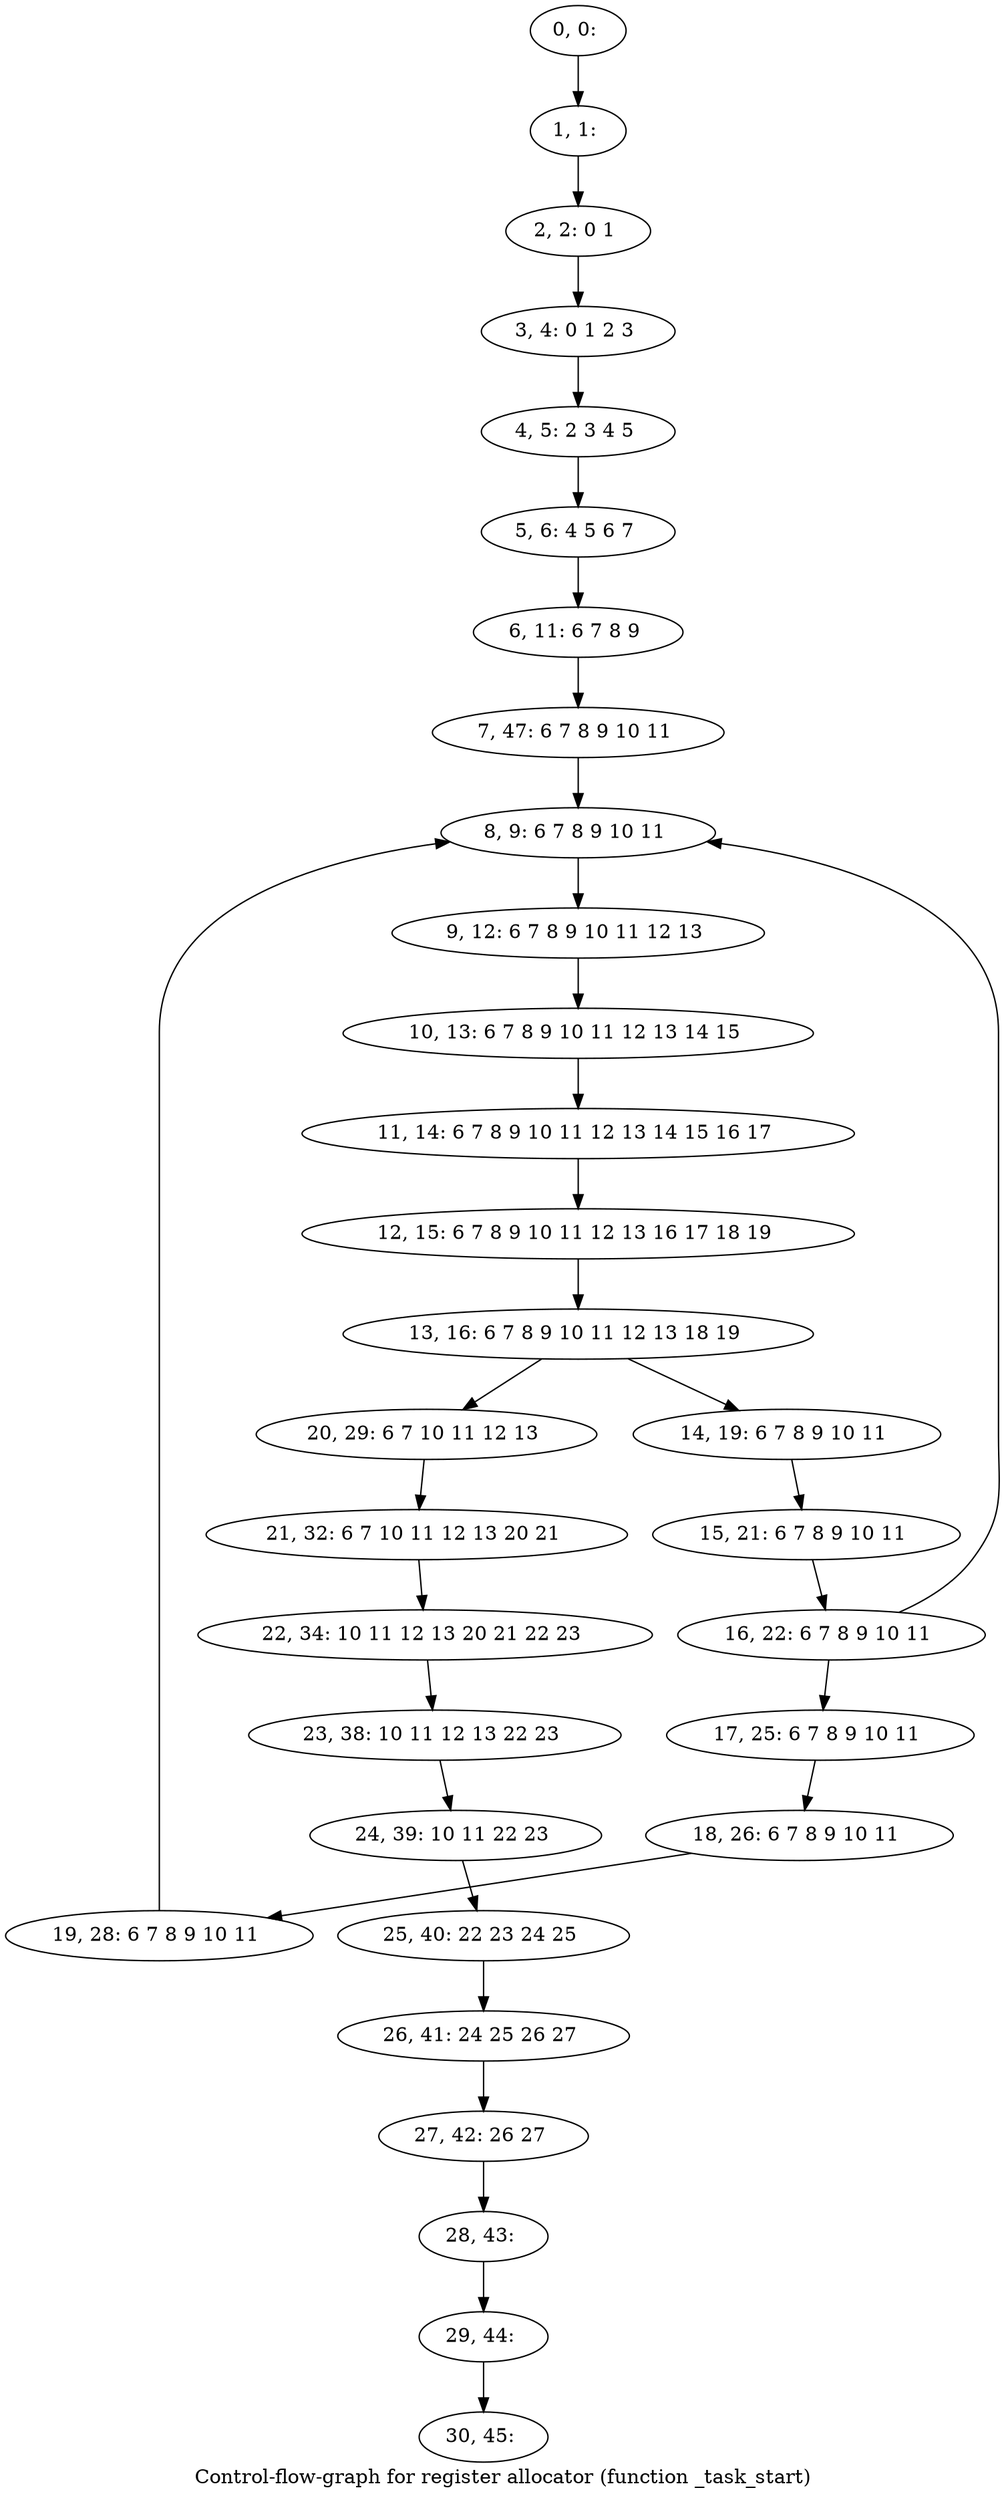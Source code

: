 digraph G {
graph [label="Control-flow-graph for register allocator (function _task_start)"]
0[label="0, 0: "];
1[label="1, 1: "];
2[label="2, 2: 0 1 "];
3[label="3, 4: 0 1 2 3 "];
4[label="4, 5: 2 3 4 5 "];
5[label="5, 6: 4 5 6 7 "];
6[label="6, 11: 6 7 8 9 "];
7[label="7, 47: 6 7 8 9 10 11 "];
8[label="8, 9: 6 7 8 9 10 11 "];
9[label="9, 12: 6 7 8 9 10 11 12 13 "];
10[label="10, 13: 6 7 8 9 10 11 12 13 14 15 "];
11[label="11, 14: 6 7 8 9 10 11 12 13 14 15 16 17 "];
12[label="12, 15: 6 7 8 9 10 11 12 13 16 17 18 19 "];
13[label="13, 16: 6 7 8 9 10 11 12 13 18 19 "];
14[label="14, 19: 6 7 8 9 10 11 "];
15[label="15, 21: 6 7 8 9 10 11 "];
16[label="16, 22: 6 7 8 9 10 11 "];
17[label="17, 25: 6 7 8 9 10 11 "];
18[label="18, 26: 6 7 8 9 10 11 "];
19[label="19, 28: 6 7 8 9 10 11 "];
20[label="20, 29: 6 7 10 11 12 13 "];
21[label="21, 32: 6 7 10 11 12 13 20 21 "];
22[label="22, 34: 10 11 12 13 20 21 22 23 "];
23[label="23, 38: 10 11 12 13 22 23 "];
24[label="24, 39: 10 11 22 23 "];
25[label="25, 40: 22 23 24 25 "];
26[label="26, 41: 24 25 26 27 "];
27[label="27, 42: 26 27 "];
28[label="28, 43: "];
29[label="29, 44: "];
30[label="30, 45: "];
0->1 ;
1->2 ;
2->3 ;
3->4 ;
4->5 ;
5->6 ;
6->7 ;
7->8 ;
8->9 ;
9->10 ;
10->11 ;
11->12 ;
12->13 ;
13->14 ;
13->20 ;
14->15 ;
15->16 ;
16->17 ;
16->8 ;
17->18 ;
18->19 ;
19->8 ;
20->21 ;
21->22 ;
22->23 ;
23->24 ;
24->25 ;
25->26 ;
26->27 ;
27->28 ;
28->29 ;
29->30 ;
}
